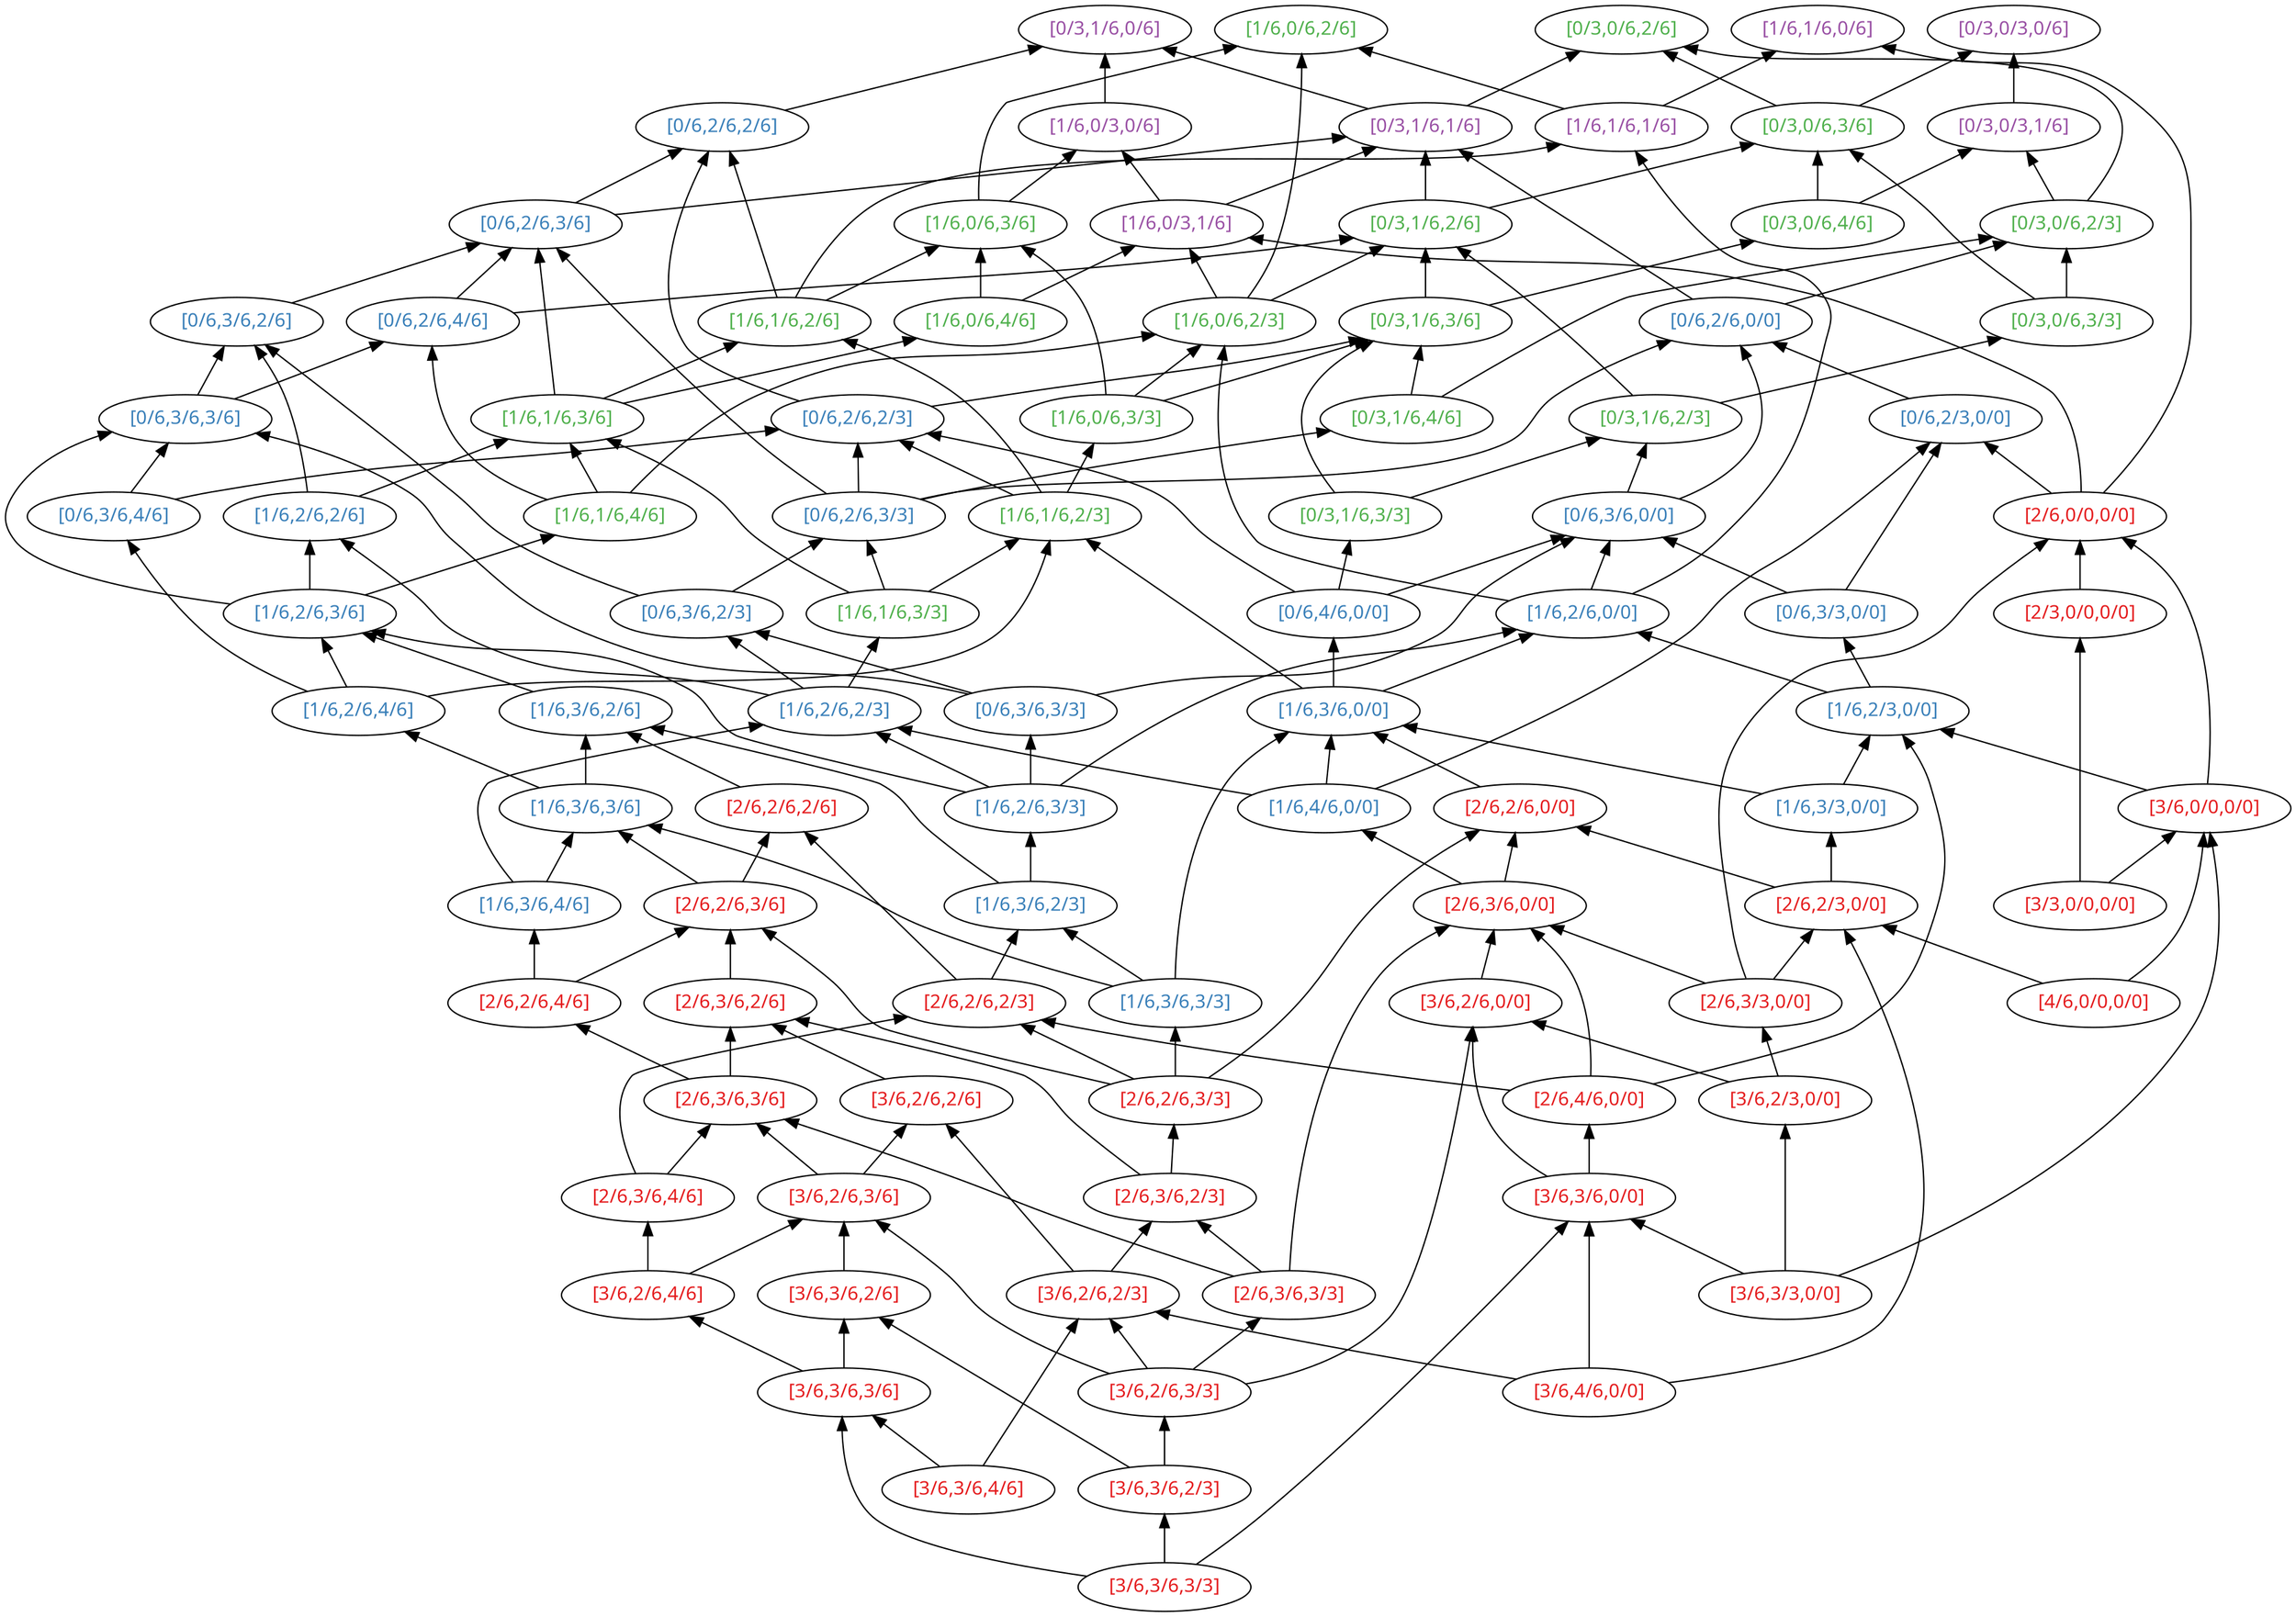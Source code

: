 strict digraph hasseD3 {
  rankdir=BT;
  node [colorscheme=set14, fontname="Helvetica:bold"];
  { rank=same;
    "[3/6,3/6,3/3]" [fontcolor=1];
  }
  { rank=same;
    "[3/6,3/6,4/6]" [fontcolor=1];
    "[3/6,3/6,2/3]" [fontcolor=1];
  }
  { rank=same;
    "[3/6,3/6,3/6]" [fontcolor=1];
    "[3/6,2/6,3/3]" [fontcolor=1];
    "[3/6,4/6,0/0]" [fontcolor=1];
  }
  { rank=same;
    "[3/6,2/6,4/6]" [fontcolor=1];
    "[3/6,3/6,2/6]" [fontcolor=1];
    "[2/6,3/6,3/3]" [fontcolor=1];
    "[3/6,2/6,2/3]" [fontcolor=1];
    "[3/6,3/3,0/0]" [fontcolor=1];
  }
  { rank=same;
    "[2/6,3/6,4/6]" [fontcolor=1];
    "[3/6,2/6,3/6]" [fontcolor=1];
    "[2/6,3/6,2/3]" [fontcolor=1];
    "[3/6,3/6,0/0]" [fontcolor=1];
  }
  { rank=same;
    "[2/6,3/6,3/6]" [fontcolor=1];
    "[3/6,2/6,2/6]" [fontcolor=1];
    "[2/6,2/6,3/3]" [fontcolor=1];
    "[2/6,4/6,0/0]" [fontcolor=1];
    "[3/6,2/3,0/0]" [fontcolor=1];
  }
  { rank=same;
    "[2/6,2/6,4/6]" [fontcolor=1];
    "[2/6,3/6,2/6]" [fontcolor=1];
    "[1/6,3/6,3/3]" [fontcolor=2];
    "[2/6,2/6,2/3]" [fontcolor=1];
    "[3/6,2/6,0/0]" [fontcolor=1];
    "[2/6,3/3,0/0]" [fontcolor=1];
    "[4/6,0/0,0/0]" [fontcolor=1];
  }
  { rank=same;
    "[1/6,3/6,4/6]" [fontcolor=2];
    "[2/6,2/6,3/6]" [fontcolor=1];
    "[1/6,3/6,2/3]" [fontcolor=2];
    "[2/6,3/6,0/0]" [fontcolor=1];
    "[2/6,2/3,0/0]" [fontcolor=1];
    "[3/3,0/0,0/0]" [fontcolor=1];
  }
  { rank=same;
    "[1/6,3/6,3/6]" [fontcolor=2];
    "[2/6,2/6,2/6]" [fontcolor=1];
    "[1/6,2/6,3/3]" [fontcolor=2];
    "[1/6,4/6,0/0]" [fontcolor=2];
    "[2/6,2/6,0/0]" [fontcolor=1];
    "[1/6,3/3,0/0]" [fontcolor=2];
    "[3/6,0/0,0/0]" [fontcolor=1];
  }
  { rank=same;
    "[1/6,2/6,4/6]" [fontcolor=2];
    "[1/6,3/6,2/6]" [fontcolor=2];
    "[0/6,3/6,3/3]" [fontcolor=2];
    "[1/6,2/6,2/3]" [fontcolor=2];
    "[1/6,3/6,0/0]" [fontcolor=2];
    "[1/6,2/3,0/0]" [fontcolor=2];
  }
  { rank=same;
    "[1/6,2/6,3/6]" [fontcolor=2];
    "[0/6,3/6,2/3]" [fontcolor=2];
    "[1/6,1/6,3/3]" [fontcolor=3];
    "[0/6,4/6,0/0]" [fontcolor=2];
    "[1/6,2/6,0/0]" [fontcolor=2];
    "[0/6,3/3,0/0]" [fontcolor=2];
    "[2/3,0/0,0/0]" [fontcolor=1];
  }
  { rank=same;
    "[0/6,3/6,4/6]" [fontcolor=2];
    "[1/6,1/6,4/6]" [fontcolor=3];
    "[1/6,2/6,2/6]" [fontcolor=2];
    "[0/6,2/6,3/3]" [fontcolor=2];
    "[1/6,1/6,2/3]" [fontcolor=3];
    "[0/3,1/6,3/3]" [fontcolor=3];
    "[0/6,3/6,0/0]" [fontcolor=2];
    "[2/6,0/0,0/0]" [fontcolor=1];
  }
  { rank=same;
    "[0/6,3/6,3/6]" [fontcolor=2];
    "[1/6,1/6,3/6]" [fontcolor=3];
    "[0/3,1/6,4/6]" [fontcolor=3];
    "[0/6,2/6,2/3]" [fontcolor=2];
    "[1/6,0/6,3/3]" [fontcolor=3];
    "[0/3,1/6,2/3]" [fontcolor=3];
    "[0/6,2/3,0/0]" [fontcolor=2];
  }
  { rank=same;
    "[0/6,2/6,4/6]" [fontcolor=2];
    "[0/6,3/6,2/6]" [fontcolor=2];
    "[1/6,0/6,4/6]" [fontcolor=3];
    "[1/6,1/6,2/6]" [fontcolor=3];
    "[0/3,1/6,3/6]" [fontcolor=3];
    "[1/6,0/6,2/3]" [fontcolor=3];
    "[0/3,0/6,3/3]" [fontcolor=3];
    "[0/6,2/6,0/0]" [fontcolor=2];
  }
  { rank=same;
    "[0/6,2/6,3/6]" [fontcolor=2];
    "[1/6,0/6,3/6]" [fontcolor=3];
    "[0/3,0/6,4/6]" [fontcolor=3];
    "[0/3,1/6,2/6]" [fontcolor=3];
    "[1/6,0/3,1/6]" [fontcolor=4];
    "[0/3,0/6,2/3]" [fontcolor=3];
  }
  { rank=same;
    "[0/6,2/6,2/6]" [fontcolor=2];
    "[1/6,1/6,1/6]" [fontcolor=4];
    "[0/3,0/6,3/6]" [fontcolor=3];
    "[0/3,1/6,1/6]" [fontcolor=4];
    "[1/6,0/3,0/6]" [fontcolor=4];
    "[0/3,0/3,1/6]" [fontcolor=4];
  }
  { rank=same;
    "[1/6,0/6,2/6]" [fontcolor=3];
    "[1/6,1/6,0/6]" [fontcolor=4];
    "[0/3,0/6,2/6]" [fontcolor=3];
    "[0/3,1/6,0/6]" [fontcolor=4];
    "[0/3,0/3,0/6]" [fontcolor=4];
  }
  "[3/6,3/6,4/6]" -> "[3/6,3/6,3/6]";
  "[3/6,3/6,4/6]" -> "[3/6,2/6,2/3]";
  "[3/6,3/6,3/3]" -> "[3/6,3/6,3/6]";
  "[3/6,3/6,3/3]" -> "[3/6,3/6,2/3]";
  "[3/6,3/6,3/3]" -> "[3/6,3/6,0/0]";
  "[3/6,3/6,3/6]" -> "[3/6,2/6,4/6]";
  "[3/6,3/6,3/6]" -> "[3/6,3/6,2/6]";
  "[3/6,2/6,4/6]" -> "[2/6,3/6,4/6]";
  "[3/6,2/6,4/6]" -> "[3/6,2/6,3/6]";
  "[2/6,3/6,4/6]" -> "[2/6,3/6,3/6]";
  "[2/6,3/6,4/6]" -> "[2/6,2/6,2/3]";
  "[3/6,3/6,2/3]" -> "[3/6,3/6,2/6]";
  "[3/6,3/6,2/3]" -> "[3/6,2/6,3/3]";
  "[3/6,3/6,2/6]" -> "[3/6,2/6,3/6]";
  "[3/6,2/6,3/3]" -> "[3/6,2/6,3/6]";
  "[3/6,2/6,3/3]" -> "[2/6,3/6,3/3]";
  "[3/6,2/6,3/3]" -> "[3/6,2/6,2/3]";
  "[3/6,2/6,3/3]" -> "[3/6,2/6,0/0]";
  "[3/6,2/6,3/6]" -> "[2/6,3/6,3/6]";
  "[3/6,2/6,3/6]" -> "[3/6,2/6,2/6]";
  "[2/6,3/6,3/3]" -> "[2/6,3/6,3/6]";
  "[2/6,3/6,3/3]" -> "[2/6,3/6,2/3]";
  "[2/6,3/6,3/3]" -> "[2/6,3/6,0/0]";
  "[2/6,3/6,3/6]" -> "[2/6,2/6,4/6]";
  "[2/6,3/6,3/6]" -> "[2/6,3/6,2/6]";
  "[2/6,2/6,4/6]" -> "[1/6,3/6,4/6]";
  "[2/6,2/6,4/6]" -> "[2/6,2/6,3/6]";
  "[1/6,3/6,4/6]" -> "[1/6,3/6,3/6]";
  "[1/6,3/6,4/6]" -> "[1/6,2/6,2/3]";
  "[3/6,4/6,0/0]" -> "[3/6,2/6,2/3]";
  "[3/6,4/6,0/0]" -> "[3/6,3/6,0/0]";
  "[3/6,4/6,0/0]" -> "[2/6,2/3,0/0]";
  "[3/6,2/6,2/3]" -> "[3/6,2/6,2/6]";
  "[3/6,2/6,2/3]" -> "[2/6,3/6,2/3]";
  "[3/6,2/6,2/6]" -> "[2/6,3/6,2/6]";
  "[2/6,3/6,2/3]" -> "[2/6,3/6,2/6]";
  "[2/6,3/6,2/3]" -> "[2/6,2/6,3/3]";
  "[2/6,3/6,2/6]" -> "[2/6,2/6,3/6]";
  "[2/6,2/6,3/3]" -> "[2/6,2/6,3/6]";
  "[2/6,2/6,3/3]" -> "[1/6,3/6,3/3]";
  "[2/6,2/6,3/3]" -> "[2/6,2/6,2/3]";
  "[2/6,2/6,3/3]" -> "[2/6,2/6,0/0]";
  "[2/6,2/6,3/6]" -> "[1/6,3/6,3/6]";
  "[2/6,2/6,3/6]" -> "[2/6,2/6,2/6]";
  "[1/6,3/6,3/3]" -> "[1/6,3/6,3/6]";
  "[1/6,3/6,3/3]" -> "[1/6,3/6,2/3]";
  "[1/6,3/6,3/3]" -> "[1/6,3/6,0/0]";
  "[1/6,3/6,3/6]" -> "[1/6,2/6,4/6]";
  "[1/6,3/6,3/6]" -> "[1/6,3/6,2/6]";
  "[1/6,2/6,4/6]" -> "[0/6,3/6,4/6]";
  "[1/6,2/6,4/6]" -> "[1/6,2/6,3/6]";
  "[1/6,2/6,4/6]" -> "[1/6,1/6,2/3]";
  "[0/6,3/6,4/6]" -> "[0/6,3/6,3/6]";
  "[0/6,3/6,4/6]" -> "[0/6,2/6,2/3]";
  "[3/6,3/3,0/0]" -> "[3/6,3/6,0/0]";
  "[3/6,3/3,0/0]" -> "[3/6,2/3,0/0]";
  "[3/6,3/3,0/0]" -> "[3/6,0/0,0/0]";
  "[3/6,3/6,0/0]" -> "[2/6,4/6,0/0]";
  "[3/6,3/6,0/0]" -> "[3/6,2/6,0/0]";
  "[2/6,4/6,0/0]" -> "[2/6,2/6,2/3]";
  "[2/6,4/6,0/0]" -> "[2/6,3/6,0/0]";
  "[2/6,4/6,0/0]" -> "[1/6,2/3,0/0]";
  "[2/6,2/6,2/3]" -> "[2/6,2/6,2/6]";
  "[2/6,2/6,2/3]" -> "[1/6,3/6,2/3]";
  "[2/6,2/6,2/6]" -> "[1/6,3/6,2/6]";
  "[1/6,3/6,2/3]" -> "[1/6,3/6,2/6]";
  "[1/6,3/6,2/3]" -> "[1/6,2/6,3/3]";
  "[1/6,3/6,2/6]" -> "[1/6,2/6,3/6]";
  "[1/6,2/6,3/3]" -> "[1/6,2/6,3/6]";
  "[1/6,2/6,3/3]" -> "[0/6,3/6,3/3]";
  "[1/6,2/6,3/3]" -> "[1/6,2/6,2/3]";
  "[1/6,2/6,3/3]" -> "[1/6,2/6,0/0]";
  "[1/6,2/6,3/6]" -> "[0/6,3/6,3/6]";
  "[1/6,2/6,3/6]" -> "[1/6,1/6,4/6]";
  "[1/6,2/6,3/6]" -> "[1/6,2/6,2/6]";
  "[0/6,3/6,3/3]" -> "[0/6,3/6,3/6]";
  "[0/6,3/6,3/3]" -> "[0/6,3/6,2/3]";
  "[0/6,3/6,3/3]" -> "[0/6,3/6,0/0]";
  "[0/6,3/6,3/6]" -> "[0/6,2/6,4/6]";
  "[0/6,3/6,3/6]" -> "[0/6,3/6,2/6]";
  "[1/6,1/6,4/6]" -> "[0/6,2/6,4/6]";
  "[1/6,1/6,4/6]" -> "[1/6,1/6,3/6]";
  "[1/6,1/6,4/6]" -> "[1/6,0/6,2/3]";
  "[0/6,2/6,4/6]" -> "[0/6,2/6,3/6]";
  "[0/6,2/6,4/6]" -> "[0/3,1/6,2/6]";
  "[3/6,2/3,0/0]" -> "[3/6,2/6,0/0]";
  "[3/6,2/3,0/0]" -> "[2/6,3/3,0/0]";
  "[3/6,2/6,0/0]" -> "[2/6,3/6,0/0]";
  "[2/6,3/3,0/0]" -> "[2/6,3/6,0/0]";
  "[2/6,3/3,0/0]" -> "[2/6,2/3,0/0]";
  "[2/6,3/3,0/0]" -> "[2/6,0/0,0/0]";
  "[2/6,3/6,0/0]" -> "[1/6,4/6,0/0]";
  "[2/6,3/6,0/0]" -> "[2/6,2/6,0/0]";
  "[1/6,4/6,0/0]" -> "[1/6,2/6,2/3]";
  "[1/6,4/6,0/0]" -> "[1/6,3/6,0/0]";
  "[1/6,4/6,0/0]" -> "[0/6,2/3,0/0]";
  "[1/6,2/6,2/3]" -> "[1/6,2/6,2/6]";
  "[1/6,2/6,2/3]" -> "[0/6,3/6,2/3]";
  "[1/6,2/6,2/3]" -> "[1/6,1/6,3/3]";
  "[1/6,2/6,2/6]" -> "[0/6,3/6,2/6]";
  "[1/6,2/6,2/6]" -> "[1/6,1/6,3/6]";
  "[0/6,3/6,2/3]" -> "[0/6,3/6,2/6]";
  "[0/6,3/6,2/3]" -> "[0/6,2/6,3/3]";
  "[0/6,3/6,2/6]" -> "[0/6,2/6,3/6]";
  "[1/6,1/6,3/3]" -> "[1/6,1/6,3/6]";
  "[1/6,1/6,3/3]" -> "[0/6,2/6,3/3]";
  "[1/6,1/6,3/3]" -> "[1/6,1/6,2/3]";
  "[1/6,1/6,3/6]" -> "[0/6,2/6,3/6]";
  "[1/6,1/6,3/6]" -> "[1/6,0/6,4/6]";
  "[1/6,1/6,3/6]" -> "[1/6,1/6,2/6]";
  "[0/6,2/6,3/3]" -> "[0/6,2/6,3/6]";
  "[0/6,2/6,3/3]" -> "[0/3,1/6,4/6]";
  "[0/6,2/6,3/3]" -> "[0/6,2/6,2/3]";
  "[0/6,2/6,3/3]" -> "[0/6,2/6,0/0]";
  "[0/6,2/6,3/6]" -> "[0/6,2/6,2/6]";
  "[0/6,2/6,3/6]" -> "[0/3,1/6,1/6]";
  "[1/6,0/6,4/6]" -> "[1/6,0/6,3/6]";
  "[1/6,0/6,4/6]" -> "[1/6,0/3,1/6]";
  "[0/3,1/6,4/6]" -> "[0/3,1/6,3/6]";
  "[0/3,1/6,4/6]" -> "[0/3,0/6,2/3]";
  "[4/6,0/0,0/0]" -> "[2/6,2/3,0/0]";
  "[4/6,0/0,0/0]" -> "[3/6,0/0,0/0]";
  "[2/6,2/3,0/0]" -> "[2/6,2/6,0/0]";
  "[2/6,2/3,0/0]" -> "[1/6,3/3,0/0]";
  "[2/6,2/6,0/0]" -> "[1/6,3/6,0/0]";
  "[1/6,3/3,0/0]" -> "[1/6,3/6,0/0]";
  "[1/6,3/3,0/0]" -> "[1/6,2/3,0/0]";
  "[1/6,3/6,0/0]" -> "[0/6,4/6,0/0]";
  "[1/6,3/6,0/0]" -> "[1/6,1/6,2/3]";
  "[1/6,3/6,0/0]" -> "[1/6,2/6,0/0]";
  "[0/6,4/6,0/0]" -> "[0/6,2/6,2/3]";
  "[0/6,4/6,0/0]" -> "[0/3,1/6,3/3]";
  "[0/6,4/6,0/0]" -> "[0/6,3/6,0/0]";
  "[1/6,1/6,2/3]" -> "[1/6,1/6,2/6]";
  "[1/6,1/6,2/3]" -> "[0/6,2/6,2/3]";
  "[1/6,1/6,2/3]" -> "[1/6,0/6,3/3]";
  "[1/6,1/6,2/6]" -> "[0/6,2/6,2/6]";
  "[1/6,1/6,2/6]" -> "[1/6,0/6,3/6]";
  "[1/6,1/6,2/6]" -> "[1/6,1/6,1/6]";
  "[0/6,2/6,2/3]" -> "[0/6,2/6,2/6]";
  "[0/6,2/6,2/3]" -> "[0/3,1/6,3/6]";
  "[0/6,2/6,2/6]" -> "[0/3,1/6,0/6]";
  "[1/6,0/6,3/3]" -> "[1/6,0/6,3/6]";
  "[1/6,0/6,3/3]" -> "[0/3,1/6,3/6]";
  "[1/6,0/6,3/3]" -> "[1/6,0/6,2/3]";
  "[1/6,0/6,3/6]" -> "[1/6,0/6,2/6]";
  "[1/6,0/6,3/6]" -> "[1/6,0/3,0/6]";
  "[0/3,1/6,3/3]" -> "[0/3,1/6,3/6]";
  "[0/3,1/6,3/3]" -> "[0/3,1/6,2/3]";
  "[0/3,1/6,3/6]" -> "[0/3,0/6,4/6]";
  "[0/3,1/6,3/6]" -> "[0/3,1/6,2/6]";
  "[0/3,0/6,4/6]" -> "[0/3,0/6,3/6]";
  "[0/3,0/6,4/6]" -> "[0/3,0/3,1/6]";
  "[3/3,0/0,0/0]" -> "[3/6,0/0,0/0]";
  "[3/3,0/0,0/0]" -> "[2/3,0/0,0/0]";
  "[3/6,0/0,0/0]" -> "[1/6,2/3,0/0]";
  "[3/6,0/0,0/0]" -> "[2/6,0/0,0/0]";
  "[1/6,2/3,0/0]" -> "[1/6,2/6,0/0]";
  "[1/6,2/3,0/0]" -> "[0/6,3/3,0/0]";
  "[1/6,2/6,0/0]" -> "[0/6,3/6,0/0]";
  "[1/6,2/6,0/0]" -> "[1/6,1/6,1/6]";
  "[1/6,2/6,0/0]" -> "[1/6,0/6,2/3]";
  "[0/6,3/3,0/0]" -> "[0/6,3/6,0/0]";
  "[0/6,3/3,0/0]" -> "[0/6,2/3,0/0]";
  "[0/6,3/6,0/0]" -> "[0/3,1/6,2/3]";
  "[0/6,3/6,0/0]" -> "[0/6,2/6,0/0]";
  "[1/6,1/6,1/6]" -> "[1/6,0/6,2/6]";
  "[1/6,1/6,1/6]" -> "[1/6,1/6,0/6]";
  "[1/6,0/6,2/3]" -> "[1/6,0/6,2/6]";
  "[1/6,0/6,2/3]" -> "[0/3,1/6,2/6]";
  "[1/6,0/6,2/3]" -> "[1/6,0/3,1/6]";
  "[0/3,1/6,2/3]" -> "[0/3,1/6,2/6]";
  "[0/3,1/6,2/3]" -> "[0/3,0/6,3/3]";
  "[0/3,1/6,2/6]" -> "[0/3,0/6,3/6]";
  "[0/3,1/6,2/6]" -> "[0/3,1/6,1/6]";
  "[0/3,0/6,3/3]" -> "[0/3,0/6,3/6]";
  "[0/3,0/6,3/3]" -> "[0/3,0/6,2/3]";
  "[0/3,0/6,3/6]" -> "[0/3,0/6,2/6]";
  "[0/3,0/6,3/6]" -> "[0/3,0/3,0/6]";
  "[2/3,0/0,0/0]" -> "[2/6,0/0,0/0]";
  "[2/6,0/0,0/0]" -> "[1/6,1/6,0/6]";
  "[2/6,0/0,0/0]" -> "[0/6,2/3,0/0]";
  "[2/6,0/0,0/0]" -> "[1/6,0/3,1/6]";
  "[0/6,2/3,0/0]" -> "[0/6,2/6,0/0]";
  "[0/6,2/6,0/0]" -> "[0/3,1/6,1/6]";
  "[0/6,2/6,0/0]" -> "[0/3,0/6,2/3]";
  "[1/6,0/3,1/6]" -> "[0/3,1/6,1/6]";
  "[1/6,0/3,1/6]" -> "[1/6,0/3,0/6]";
  "[0/3,1/6,1/6]" -> "[0/3,0/6,2/6]";
  "[0/3,1/6,1/6]" -> "[0/3,1/6,0/6]";
  "[0/3,0/6,2/3]" -> "[0/3,0/6,2/6]";
  "[0/3,0/6,2/3]" -> "[0/3,0/3,1/6]";
  "[1/6,0/3,0/6]" -> "[0/3,1/6,0/6]";
  "[0/3,0/3,1/6]" -> "[0/3,0/3,0/6]";
}
